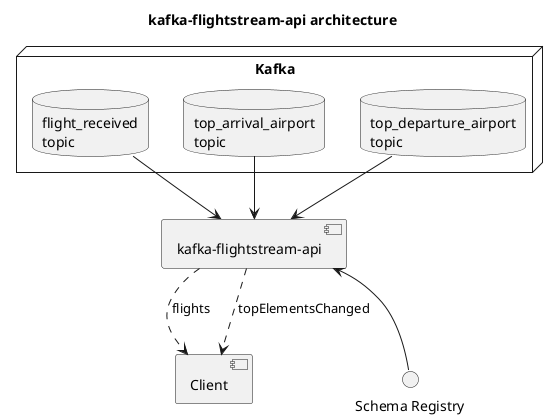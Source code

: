 @startuml
title kafka-flightstream-api architecture

[kafka-flightstream-api] as API
[Client] as client

interface "Schema Registry" as SchemaRegistry

node Kafka {
    database "flight_received\ntopic" as FlightTopic
    database "top_arrival_airport\ntopic" as ArrivalAirportTopic
    database "top_departure_airport\ntopic" as DepartureAirportTopic
}

FlightTopic --> API
ArrivalAirportTopic --> API
DepartureAirportTopic --> API
API <-- SchemaRegistry
API ..> client : flights
API ..> client : topElementsChanged
@enduml
